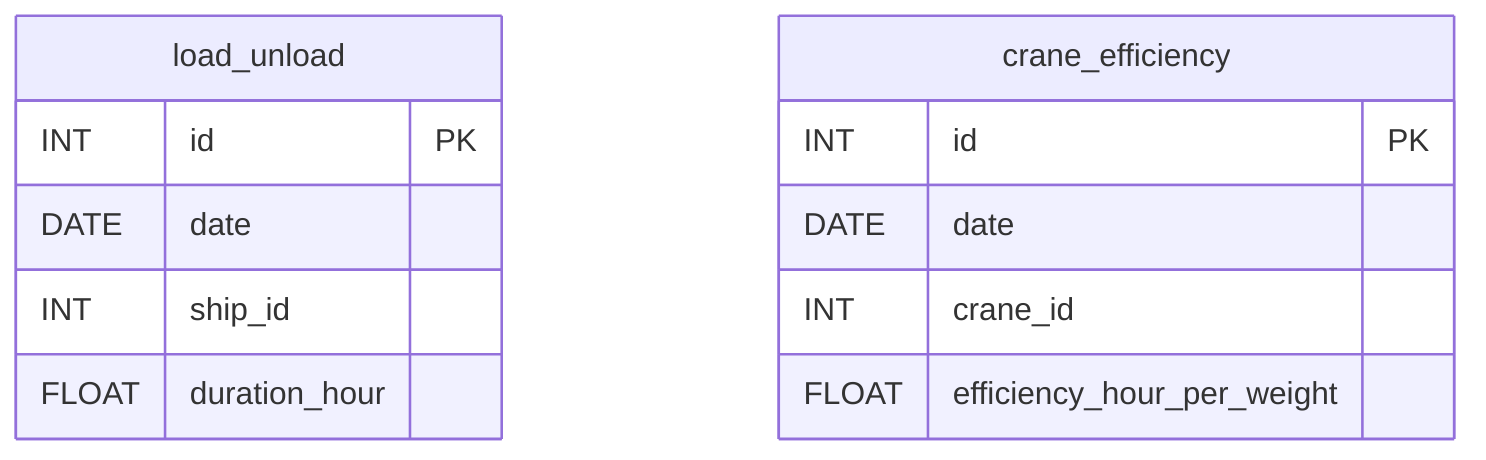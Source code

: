 erDiagram
    load_unload {
        INT id PK
        DATE date
        INT ship_id
        FLOAT duration_hour
    }
    crane_efficiency {
        INT id PK
        DATE date
        INT crane_id
        FLOAT efficiency_hour_per_weight
    }